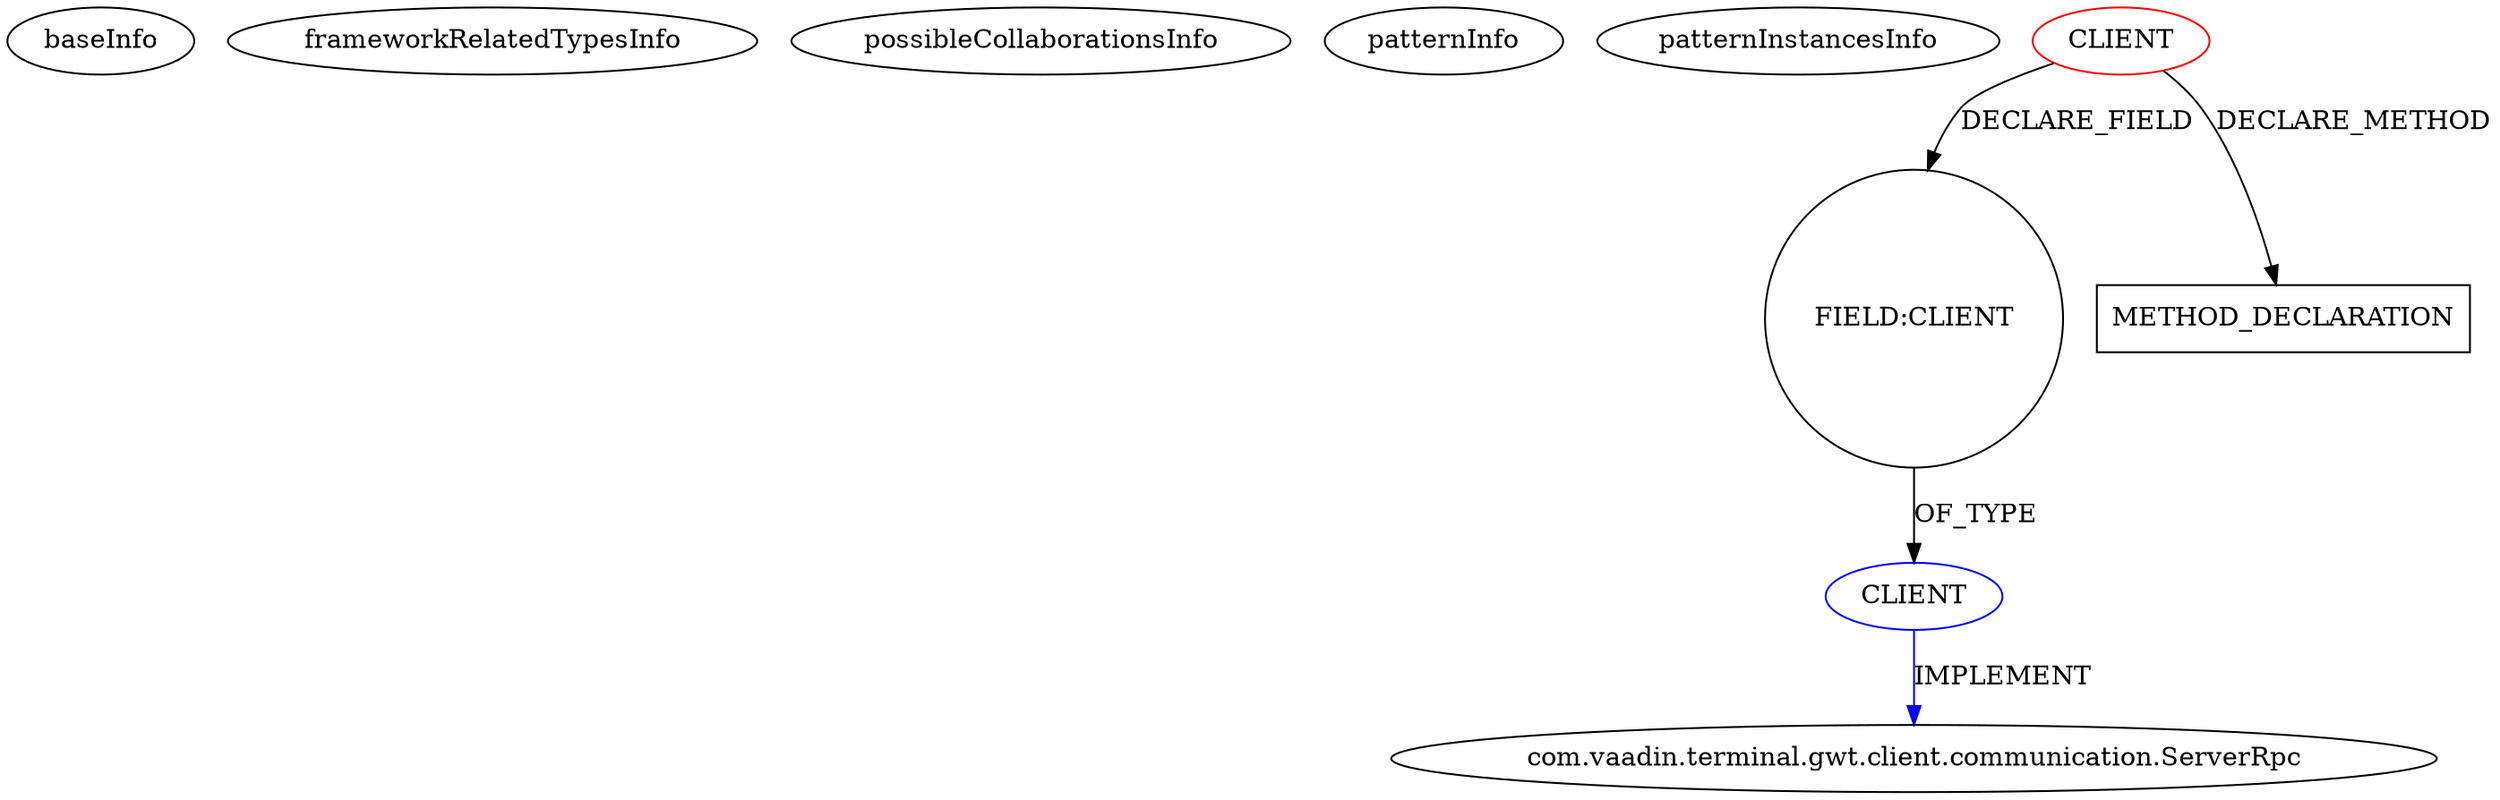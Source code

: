digraph {
baseInfo[graphId=1672,category="pattern",isAnonymous=false,possibleRelation=false]
frameworkRelatedTypesInfo[]
possibleCollaborationsInfo[]
patternInfo[frequency=2.0,patternRootClient=0]
patternInstancesInfo[0="Peppe-Depot~/Peppe-Depot/Depot-master/src/com/jensjansson/depot/Depot.java~Depot~378",1="Peppe-Depot~/Peppe-Depot/Depot-master/src/com/jensjansson/depot/client/ui/DepotConnector.java~DepotConnector~382"]
10[label="com.vaadin.terminal.gwt.client.communication.ServerRpc",vertexType="FRAMEWORK_INTERFACE_TYPE",isFrameworkType=false]
9[label="CLIENT",vertexType="REFERENCE_CLIENT_CLASS_DECLARATION",isFrameworkType=false,color=blue]
8[label="FIELD:CLIENT",vertexType="FIELD_DECLARATION",isFrameworkType=false,shape=circle]
0[label="CLIENT",vertexType="ROOT_CLIENT_CLASS_DECLARATION",isFrameworkType=false,color=red]
27[label="METHOD_DECLARATION",vertexType="CLIENT_METHOD_DECLARATION",isFrameworkType=false,shape=box]
0->27[label="DECLARE_METHOD"]
0->8[label="DECLARE_FIELD"]
8->9[label="OF_TYPE"]
9->10[label="IMPLEMENT",color=blue]
}
